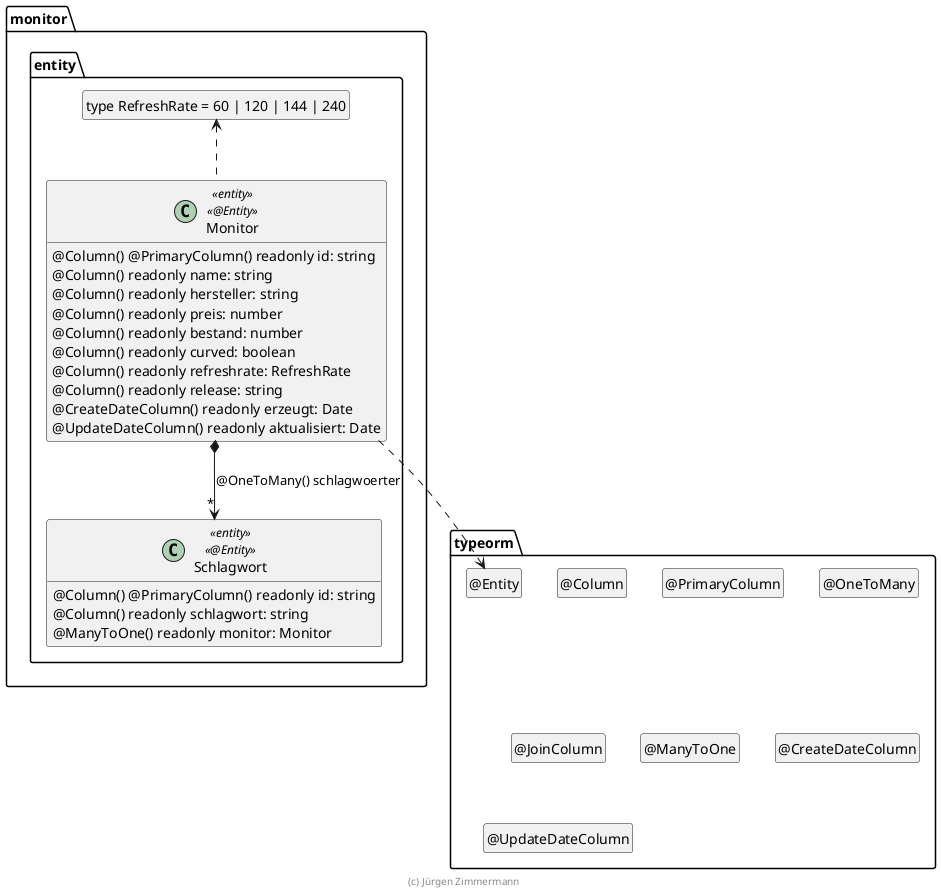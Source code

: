 ' Copyright (C) 2019 - present Juergen Zimmermann, Hochschule Karlsruhe
'
' This program is free software: you can redistribute it and/or modify
' it under the terms of the GNU General Public License as published by
' the Free Software Foundation, either version 3 of the License, or
' (at your option) any later version.
'
' This program is distributed in the hope that it will be useful,
' but WITHOUT ANY WARRANTY; without even the implied warranty of
' MERCHANTABILITY or FITNESS FOR A PARTICULAR PURPOSE.  See the
' GNU General Public License for more details.
'
' You should have received a copy of the GNU General Public License
' along with this program.  If not, see <https://www.gnu.org/licenses/>.

' Preview durch <Alt>d

@startuml Entity

package typeorm {
  class "@Entity" as Entity
  hide Entity circle
  class "@Column" as Column
  hide Column circle
  class "@PrimaryColumn" as PrimaryColumn
  hide PrimaryColumn circle
  class "@OneToMany" as OneToMany
  hide OneToMany circle
  class "@JoinColumn" as JoinColumn
  hide JoinColumn circle
  class "@ManyToOne" as ManyToOne
  hide ManyToOne circle
  class "@CreateDateColumn" as CreateDateColumn
  hide CreateDateColumn circle
  class "@UpdateDateColumn" as UpdateDateColumn
  hide UpdateDateColumn circle
}

package monitor.entity {
  class "type RefreshRate = 60 | 120 | 144 | 240" as RefreshRate
  hide RefreshRate circle

  class Monitor <<entity>> <<@Entity>> {
    @Column() @PrimaryColumn() readonly id: string
    @Column() readonly name: string
    @Column() readonly hersteller: string
    @Column() readonly preis: number
    @Column() readonly bestand: number
    @Column() readonly curved: boolean
    @Column() readonly refreshrate: RefreshRate
    @Column() readonly release: string
    @CreateDateColumn() readonly erzeugt: Date
    @UpdateDateColumn() readonly aktualisiert: Date
  }

  class Schlagwort <<entity>> <<@Entity>> {
    @Column() @PrimaryColumn() readonly id: string
    @Column() readonly schlagwort: string
    @ManyToOne() readonly monitor: Monitor
  }

  Monitor ..> Entity
  Monitor *--> "*" Schlagwort : @OneToMany() schlagwoerter
  Monitor .up.> RefreshRate
}

hide empty members

footer (c) Jürgen Zimmermann

@enduml
